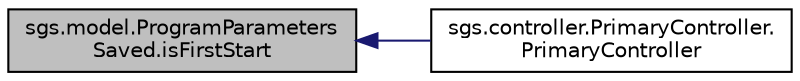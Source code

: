 digraph "sgs.model.ProgramParametersSaved.isFirstStart"
{
  edge [fontname="Helvetica",fontsize="10",labelfontname="Helvetica",labelfontsize="10"];
  node [fontname="Helvetica",fontsize="10",shape=record];
  rankdir="LR";
  Node1 [label="sgs.model.ProgramParameters\lSaved.isFirstStart",height=0.2,width=0.4,color="black", fillcolor="grey75", style="filled" fontcolor="black"];
  Node1 -> Node2 [dir="back",color="midnightblue",fontsize="10",style="solid"];
  Node2 [label="sgs.controller.PrimaryController.\lPrimaryController",height=0.2,width=0.4,color="black", fillcolor="white", style="filled",URL="$classsgs_1_1controller_1_1_primary_controller.html#a664fe46da0e9b0e95d57937343adda83"];
}
